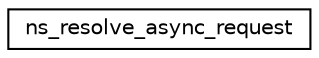 digraph "Graphical Class Hierarchy"
{
  edge [fontname="Helvetica",fontsize="10",labelfontname="Helvetica",labelfontsize="10"];
  node [fontname="Helvetica",fontsize="10",shape=record];
  rankdir="LR";
  Node1 [label="ns_resolve_async_request",height=0.2,width=0.4,color="black", fillcolor="white", style="filled",URL="$structns__resolve__async__request.html"];
}
